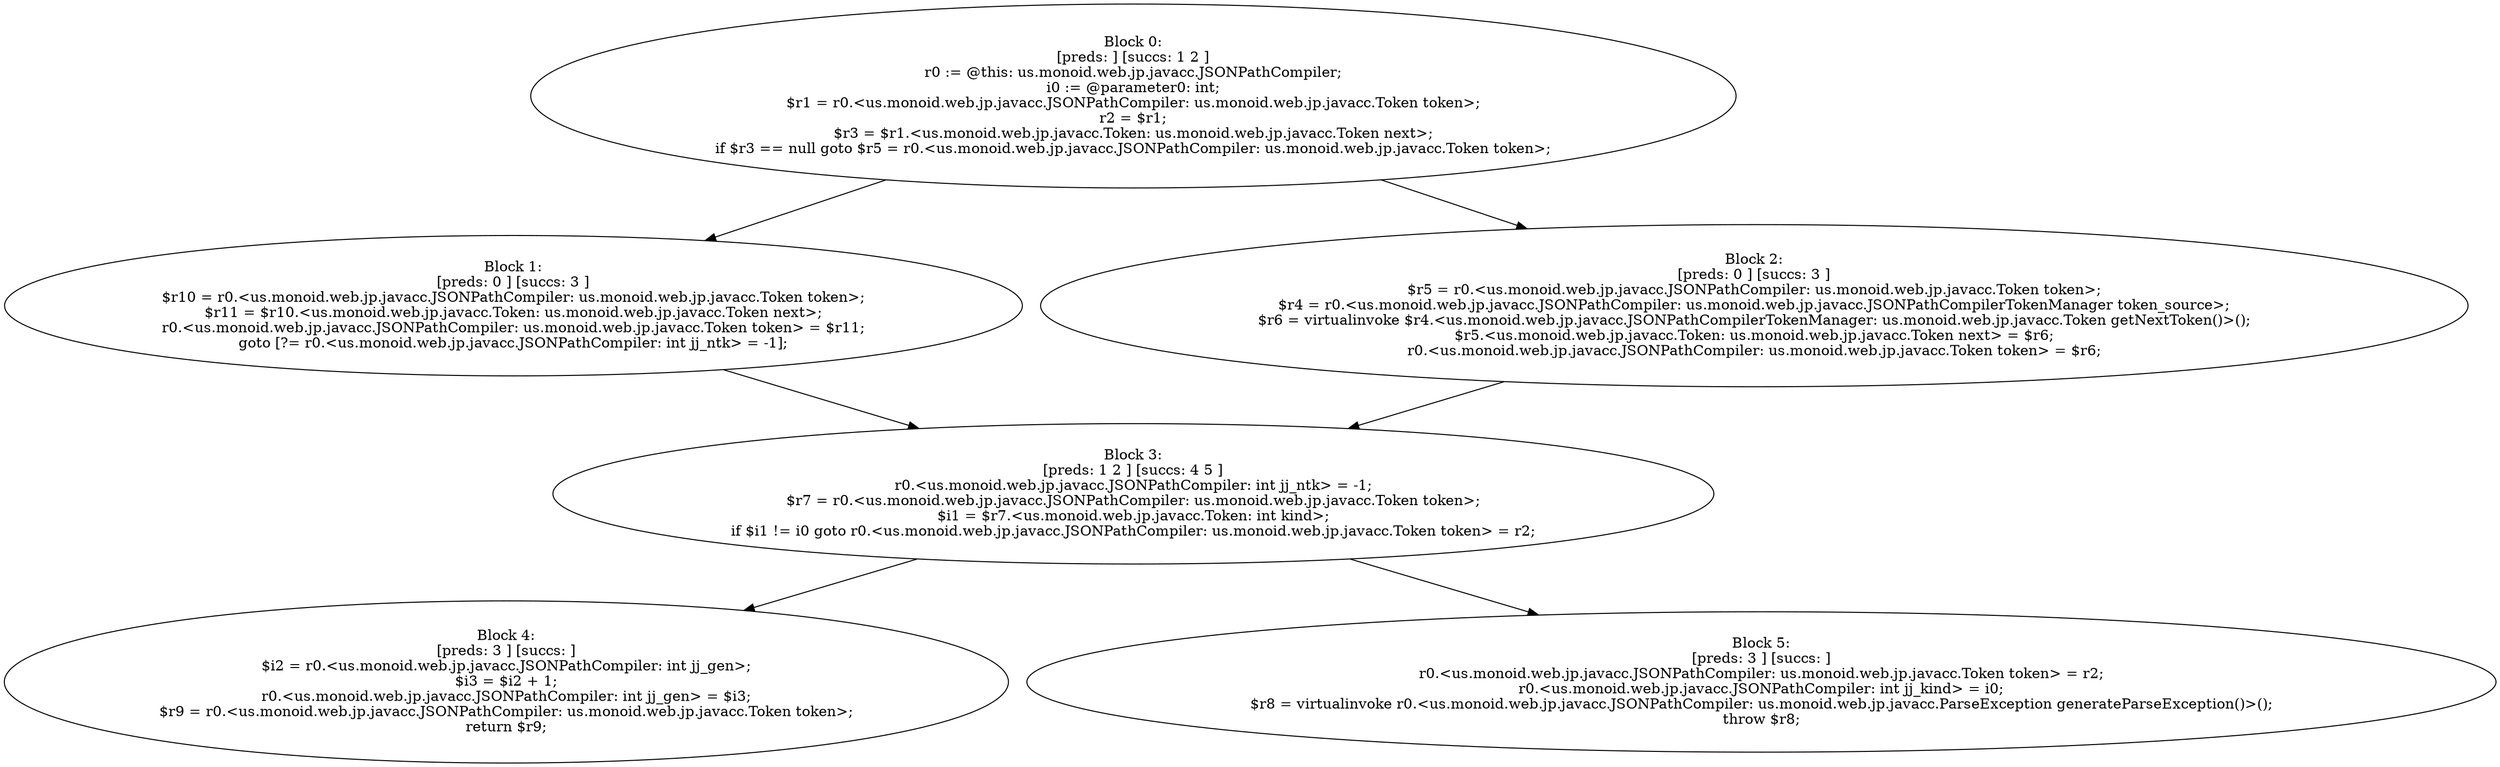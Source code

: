 digraph "unitGraph" {
    "Block 0:
[preds: ] [succs: 1 2 ]
r0 := @this: us.monoid.web.jp.javacc.JSONPathCompiler;
i0 := @parameter0: int;
$r1 = r0.<us.monoid.web.jp.javacc.JSONPathCompiler: us.monoid.web.jp.javacc.Token token>;
r2 = $r1;
$r3 = $r1.<us.monoid.web.jp.javacc.Token: us.monoid.web.jp.javacc.Token next>;
if $r3 == null goto $r5 = r0.<us.monoid.web.jp.javacc.JSONPathCompiler: us.monoid.web.jp.javacc.Token token>;
"
    "Block 1:
[preds: 0 ] [succs: 3 ]
$r10 = r0.<us.monoid.web.jp.javacc.JSONPathCompiler: us.monoid.web.jp.javacc.Token token>;
$r11 = $r10.<us.monoid.web.jp.javacc.Token: us.monoid.web.jp.javacc.Token next>;
r0.<us.monoid.web.jp.javacc.JSONPathCompiler: us.monoid.web.jp.javacc.Token token> = $r11;
goto [?= r0.<us.monoid.web.jp.javacc.JSONPathCompiler: int jj_ntk> = -1];
"
    "Block 2:
[preds: 0 ] [succs: 3 ]
$r5 = r0.<us.monoid.web.jp.javacc.JSONPathCompiler: us.monoid.web.jp.javacc.Token token>;
$r4 = r0.<us.monoid.web.jp.javacc.JSONPathCompiler: us.monoid.web.jp.javacc.JSONPathCompilerTokenManager token_source>;
$r6 = virtualinvoke $r4.<us.monoid.web.jp.javacc.JSONPathCompilerTokenManager: us.monoid.web.jp.javacc.Token getNextToken()>();
$r5.<us.monoid.web.jp.javacc.Token: us.monoid.web.jp.javacc.Token next> = $r6;
r0.<us.monoid.web.jp.javacc.JSONPathCompiler: us.monoid.web.jp.javacc.Token token> = $r6;
"
    "Block 3:
[preds: 1 2 ] [succs: 4 5 ]
r0.<us.monoid.web.jp.javacc.JSONPathCompiler: int jj_ntk> = -1;
$r7 = r0.<us.monoid.web.jp.javacc.JSONPathCompiler: us.monoid.web.jp.javacc.Token token>;
$i1 = $r7.<us.monoid.web.jp.javacc.Token: int kind>;
if $i1 != i0 goto r0.<us.monoid.web.jp.javacc.JSONPathCompiler: us.monoid.web.jp.javacc.Token token> = r2;
"
    "Block 4:
[preds: 3 ] [succs: ]
$i2 = r0.<us.monoid.web.jp.javacc.JSONPathCompiler: int jj_gen>;
$i3 = $i2 + 1;
r0.<us.monoid.web.jp.javacc.JSONPathCompiler: int jj_gen> = $i3;
$r9 = r0.<us.monoid.web.jp.javacc.JSONPathCompiler: us.monoid.web.jp.javacc.Token token>;
return $r9;
"
    "Block 5:
[preds: 3 ] [succs: ]
r0.<us.monoid.web.jp.javacc.JSONPathCompiler: us.monoid.web.jp.javacc.Token token> = r2;
r0.<us.monoid.web.jp.javacc.JSONPathCompiler: int jj_kind> = i0;
$r8 = virtualinvoke r0.<us.monoid.web.jp.javacc.JSONPathCompiler: us.monoid.web.jp.javacc.ParseException generateParseException()>();
throw $r8;
"
    "Block 0:
[preds: ] [succs: 1 2 ]
r0 := @this: us.monoid.web.jp.javacc.JSONPathCompiler;
i0 := @parameter0: int;
$r1 = r0.<us.monoid.web.jp.javacc.JSONPathCompiler: us.monoid.web.jp.javacc.Token token>;
r2 = $r1;
$r3 = $r1.<us.monoid.web.jp.javacc.Token: us.monoid.web.jp.javacc.Token next>;
if $r3 == null goto $r5 = r0.<us.monoid.web.jp.javacc.JSONPathCompiler: us.monoid.web.jp.javacc.Token token>;
"->"Block 1:
[preds: 0 ] [succs: 3 ]
$r10 = r0.<us.monoid.web.jp.javacc.JSONPathCompiler: us.monoid.web.jp.javacc.Token token>;
$r11 = $r10.<us.monoid.web.jp.javacc.Token: us.monoid.web.jp.javacc.Token next>;
r0.<us.monoid.web.jp.javacc.JSONPathCompiler: us.monoid.web.jp.javacc.Token token> = $r11;
goto [?= r0.<us.monoid.web.jp.javacc.JSONPathCompiler: int jj_ntk> = -1];
";
    "Block 0:
[preds: ] [succs: 1 2 ]
r0 := @this: us.monoid.web.jp.javacc.JSONPathCompiler;
i0 := @parameter0: int;
$r1 = r0.<us.monoid.web.jp.javacc.JSONPathCompiler: us.monoid.web.jp.javacc.Token token>;
r2 = $r1;
$r3 = $r1.<us.monoid.web.jp.javacc.Token: us.monoid.web.jp.javacc.Token next>;
if $r3 == null goto $r5 = r0.<us.monoid.web.jp.javacc.JSONPathCompiler: us.monoid.web.jp.javacc.Token token>;
"->"Block 2:
[preds: 0 ] [succs: 3 ]
$r5 = r0.<us.monoid.web.jp.javacc.JSONPathCompiler: us.monoid.web.jp.javacc.Token token>;
$r4 = r0.<us.monoid.web.jp.javacc.JSONPathCompiler: us.monoid.web.jp.javacc.JSONPathCompilerTokenManager token_source>;
$r6 = virtualinvoke $r4.<us.monoid.web.jp.javacc.JSONPathCompilerTokenManager: us.monoid.web.jp.javacc.Token getNextToken()>();
$r5.<us.monoid.web.jp.javacc.Token: us.monoid.web.jp.javacc.Token next> = $r6;
r0.<us.monoid.web.jp.javacc.JSONPathCompiler: us.monoid.web.jp.javacc.Token token> = $r6;
";
    "Block 1:
[preds: 0 ] [succs: 3 ]
$r10 = r0.<us.monoid.web.jp.javacc.JSONPathCompiler: us.monoid.web.jp.javacc.Token token>;
$r11 = $r10.<us.monoid.web.jp.javacc.Token: us.monoid.web.jp.javacc.Token next>;
r0.<us.monoid.web.jp.javacc.JSONPathCompiler: us.monoid.web.jp.javacc.Token token> = $r11;
goto [?= r0.<us.monoid.web.jp.javacc.JSONPathCompiler: int jj_ntk> = -1];
"->"Block 3:
[preds: 1 2 ] [succs: 4 5 ]
r0.<us.monoid.web.jp.javacc.JSONPathCompiler: int jj_ntk> = -1;
$r7 = r0.<us.monoid.web.jp.javacc.JSONPathCompiler: us.monoid.web.jp.javacc.Token token>;
$i1 = $r7.<us.monoid.web.jp.javacc.Token: int kind>;
if $i1 != i0 goto r0.<us.monoid.web.jp.javacc.JSONPathCompiler: us.monoid.web.jp.javacc.Token token> = r2;
";
    "Block 2:
[preds: 0 ] [succs: 3 ]
$r5 = r0.<us.monoid.web.jp.javacc.JSONPathCompiler: us.monoid.web.jp.javacc.Token token>;
$r4 = r0.<us.monoid.web.jp.javacc.JSONPathCompiler: us.monoid.web.jp.javacc.JSONPathCompilerTokenManager token_source>;
$r6 = virtualinvoke $r4.<us.monoid.web.jp.javacc.JSONPathCompilerTokenManager: us.monoid.web.jp.javacc.Token getNextToken()>();
$r5.<us.monoid.web.jp.javacc.Token: us.monoid.web.jp.javacc.Token next> = $r6;
r0.<us.monoid.web.jp.javacc.JSONPathCompiler: us.monoid.web.jp.javacc.Token token> = $r6;
"->"Block 3:
[preds: 1 2 ] [succs: 4 5 ]
r0.<us.monoid.web.jp.javacc.JSONPathCompiler: int jj_ntk> = -1;
$r7 = r0.<us.monoid.web.jp.javacc.JSONPathCompiler: us.monoid.web.jp.javacc.Token token>;
$i1 = $r7.<us.monoid.web.jp.javacc.Token: int kind>;
if $i1 != i0 goto r0.<us.monoid.web.jp.javacc.JSONPathCompiler: us.monoid.web.jp.javacc.Token token> = r2;
";
    "Block 3:
[preds: 1 2 ] [succs: 4 5 ]
r0.<us.monoid.web.jp.javacc.JSONPathCompiler: int jj_ntk> = -1;
$r7 = r0.<us.monoid.web.jp.javacc.JSONPathCompiler: us.monoid.web.jp.javacc.Token token>;
$i1 = $r7.<us.monoid.web.jp.javacc.Token: int kind>;
if $i1 != i0 goto r0.<us.monoid.web.jp.javacc.JSONPathCompiler: us.monoid.web.jp.javacc.Token token> = r2;
"->"Block 4:
[preds: 3 ] [succs: ]
$i2 = r0.<us.monoid.web.jp.javacc.JSONPathCompiler: int jj_gen>;
$i3 = $i2 + 1;
r0.<us.monoid.web.jp.javacc.JSONPathCompiler: int jj_gen> = $i3;
$r9 = r0.<us.monoid.web.jp.javacc.JSONPathCompiler: us.monoid.web.jp.javacc.Token token>;
return $r9;
";
    "Block 3:
[preds: 1 2 ] [succs: 4 5 ]
r0.<us.monoid.web.jp.javacc.JSONPathCompiler: int jj_ntk> = -1;
$r7 = r0.<us.monoid.web.jp.javacc.JSONPathCompiler: us.monoid.web.jp.javacc.Token token>;
$i1 = $r7.<us.monoid.web.jp.javacc.Token: int kind>;
if $i1 != i0 goto r0.<us.monoid.web.jp.javacc.JSONPathCompiler: us.monoid.web.jp.javacc.Token token> = r2;
"->"Block 5:
[preds: 3 ] [succs: ]
r0.<us.monoid.web.jp.javacc.JSONPathCompiler: us.monoid.web.jp.javacc.Token token> = r2;
r0.<us.monoid.web.jp.javacc.JSONPathCompiler: int jj_kind> = i0;
$r8 = virtualinvoke r0.<us.monoid.web.jp.javacc.JSONPathCompiler: us.monoid.web.jp.javacc.ParseException generateParseException()>();
throw $r8;
";
}
